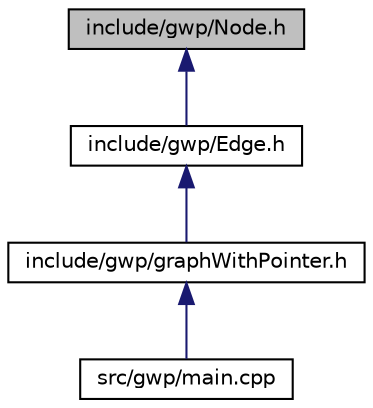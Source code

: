 digraph "include/gwp/Node.h"
{
  edge [fontname="Helvetica",fontsize="10",labelfontname="Helvetica",labelfontsize="10"];
  node [fontname="Helvetica",fontsize="10",shape=record];
  Node1 [label="include/gwp/Node.h",height=0.2,width=0.4,color="black", fillcolor="grey75", style="filled", fontcolor="black"];
  Node1 -> Node2 [dir="back",color="midnightblue",fontsize="10",style="solid"];
  Node2 [label="include/gwp/Edge.h",height=0.2,width=0.4,color="black", fillcolor="white", style="filled",URL="$_edge_8h.html"];
  Node2 -> Node3 [dir="back",color="midnightblue",fontsize="10",style="solid"];
  Node3 [label="include/gwp/graphWithPointer.h",height=0.2,width=0.4,color="black", fillcolor="white", style="filled",URL="$graph_with_pointer_8h.html"];
  Node3 -> Node4 [dir="back",color="midnightblue",fontsize="10",style="solid"];
  Node4 [label="src/gwp/main.cpp",height=0.2,width=0.4,color="black", fillcolor="white", style="filled",URL="$gwp_2main_8cpp.html"];
}
